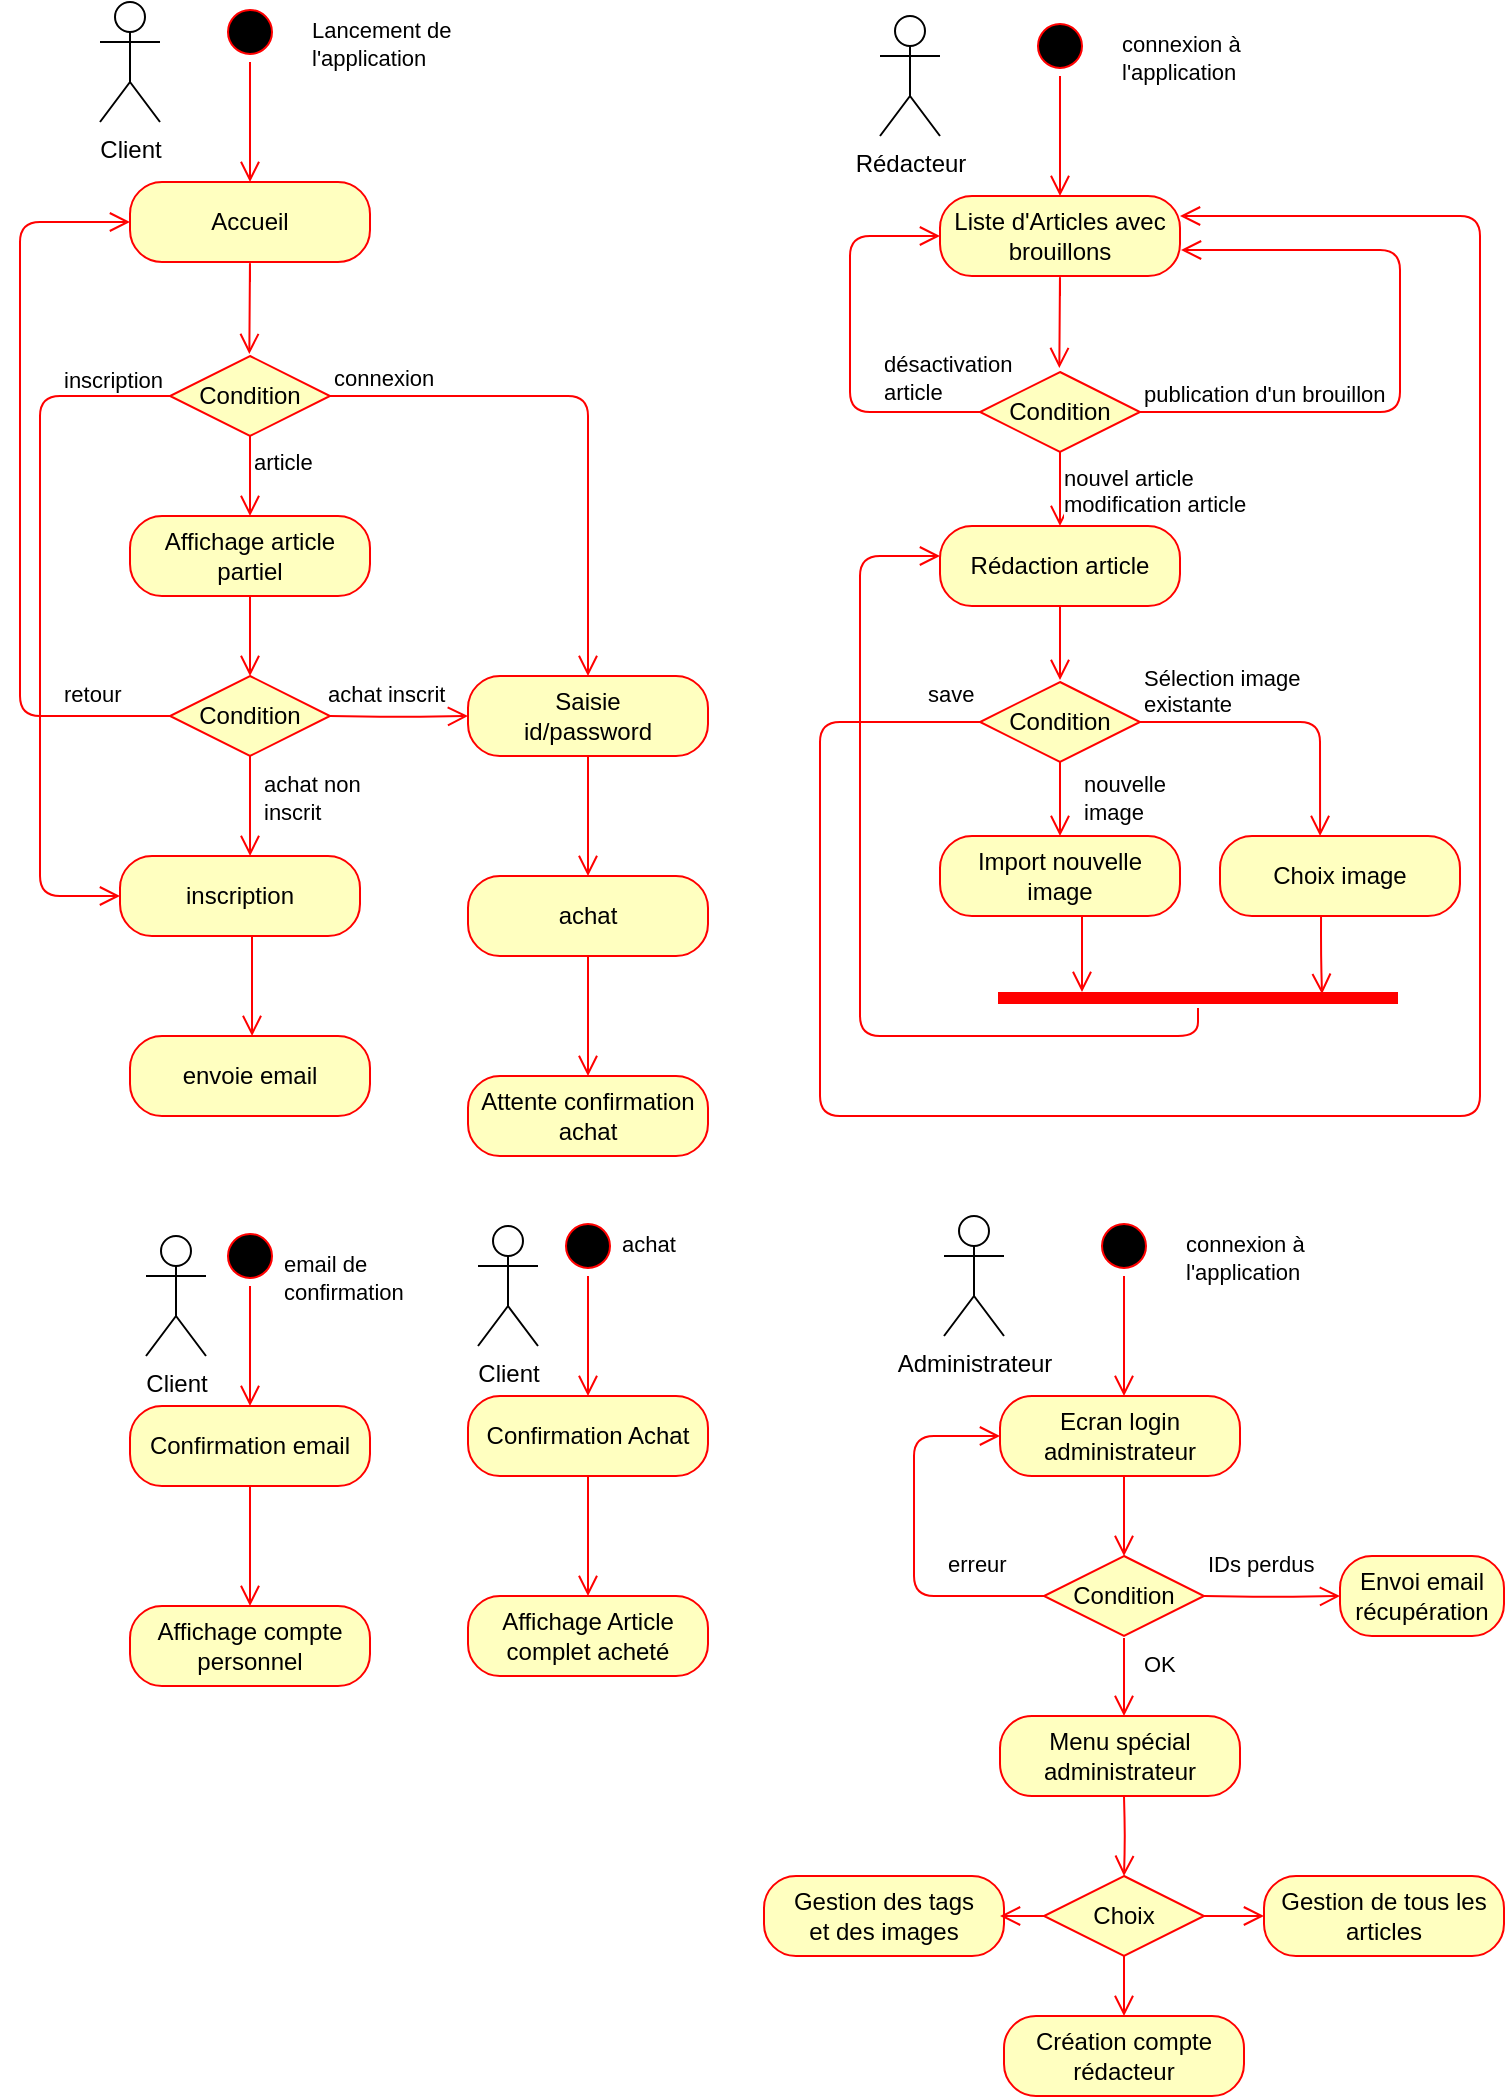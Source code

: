 <mxfile version="14.6.12" type="device"><diagram id="3rWrShMHE93Ierf2Pg5C" name="Page-1"><mxGraphModel dx="1360" dy="954" grid="1" gridSize="10" guides="1" tooltips="1" connect="1" arrows="1" fold="1" page="1" pageScale="1" pageWidth="827" pageHeight="1169" math="0" shadow="0"><root><mxCell id="0"/><mxCell id="1" parent="0"/><mxCell id="hWEQFtSJjJlN7xaY4b4n-1" value="Client" style="shape=umlActor;verticalLabelPosition=bottom;verticalAlign=top;html=1;" parent="1" vertex="1"><mxGeometry x="110" y="33" width="30" height="60" as="geometry"/></mxCell><mxCell id="hWEQFtSJjJlN7xaY4b4n-6" value="" style="ellipse;html=1;shape=startState;fillColor=#000000;strokeColor=#ff0000;" parent="1" vertex="1"><mxGeometry x="170" y="33" width="30" height="30" as="geometry"/></mxCell><mxCell id="hWEQFtSJjJlN7xaY4b4n-7" value="" style="edgeStyle=orthogonalEdgeStyle;html=1;verticalAlign=bottom;endArrow=open;endSize=8;strokeColor=#ff0000;" parent="1" source="hWEQFtSJjJlN7xaY4b4n-6" edge="1"><mxGeometry relative="1" as="geometry"><mxPoint x="185" y="123" as="targetPoint"/></mxGeometry></mxCell><mxCell id="hWEQFtSJjJlN7xaY4b4n-8" value="Accueil" style="rounded=1;whiteSpace=wrap;html=1;arcSize=40;fontColor=#000000;fillColor=#ffffc0;strokeColor=#ff0000;" parent="1" vertex="1"><mxGeometry x="125" y="123" width="120" height="40" as="geometry"/></mxCell><mxCell id="hWEQFtSJjJlN7xaY4b4n-9" value="" style="edgeStyle=orthogonalEdgeStyle;html=1;verticalAlign=bottom;endArrow=open;endSize=8;strokeColor=#ff0000;" parent="1" edge="1"><mxGeometry relative="1" as="geometry"><mxPoint x="184.67" y="209" as="targetPoint"/><mxPoint x="185" y="173" as="sourcePoint"/><Array as="points"><mxPoint x="185" y="160"/><mxPoint x="185" y="160"/></Array></mxGeometry></mxCell><mxCell id="hWEQFtSJjJlN7xaY4b4n-16" value="Condition" style="rhombus;whiteSpace=wrap;html=1;fillColor=#ffffc0;strokeColor=#ff0000;" parent="1" vertex="1"><mxGeometry x="145" y="210" width="80" height="40" as="geometry"/></mxCell><mxCell id="hWEQFtSJjJlN7xaY4b4n-17" value="connexion" style="edgeStyle=orthogonalEdgeStyle;html=1;align=left;verticalAlign=bottom;endArrow=open;endSize=8;strokeColor=#ff0000;entryX=0.5;entryY=0;entryDx=0;entryDy=0;" parent="1" source="hWEQFtSJjJlN7xaY4b4n-16" target="hWEQFtSJjJlN7xaY4b4n-21" edge="1"><mxGeometry x="-1" relative="1" as="geometry"><mxPoint x="320" y="280" as="targetPoint"/></mxGeometry></mxCell><mxCell id="hWEQFtSJjJlN7xaY4b4n-18" value="article" style="edgeStyle=orthogonalEdgeStyle;html=1;align=left;verticalAlign=top;endArrow=open;endSize=8;strokeColor=#ff0000;" parent="1" source="hWEQFtSJjJlN7xaY4b4n-16" edge="1"><mxGeometry x="-1" relative="1" as="geometry"><mxPoint x="185" y="290" as="targetPoint"/></mxGeometry></mxCell><mxCell id="hWEQFtSJjJlN7xaY4b4n-20" value="Condition" style="rhombus;whiteSpace=wrap;html=1;fillColor=#ffffc0;strokeColor=#ff0000;" parent="1" vertex="1"><mxGeometry x="145" y="370" width="80" height="40" as="geometry"/></mxCell><mxCell id="hWEQFtSJjJlN7xaY4b4n-21" value="Saisie&lt;br&gt;id/password" style="rounded=1;whiteSpace=wrap;html=1;arcSize=40;fontColor=#000000;fillColor=#ffffc0;strokeColor=#ff0000;" parent="1" vertex="1"><mxGeometry x="294" y="370" width="120" height="40" as="geometry"/></mxCell><mxCell id="hWEQFtSJjJlN7xaY4b4n-22" value="Affichage article partiel" style="rounded=1;whiteSpace=wrap;html=1;arcSize=40;fontColor=#000000;fillColor=#ffffc0;strokeColor=#ff0000;" parent="1" vertex="1"><mxGeometry x="125" y="290" width="120" height="40" as="geometry"/></mxCell><mxCell id="hWEQFtSJjJlN7xaY4b4n-24" value="" style="edgeStyle=orthogonalEdgeStyle;html=1;align=left;verticalAlign=top;endArrow=open;endSize=8;strokeColor=#ff0000;" parent="1" edge="1"><mxGeometry x="-1" relative="1" as="geometry"><mxPoint x="185" y="370" as="targetPoint"/><mxPoint x="185" y="330" as="sourcePoint"/></mxGeometry></mxCell><mxCell id="hWEQFtSJjJlN7xaY4b4n-25" value="" style="edgeStyle=orthogonalEdgeStyle;html=1;align=left;verticalAlign=top;endArrow=open;endSize=8;strokeColor=#ff0000;entryX=0;entryY=0.5;entryDx=0;entryDy=0;" parent="1" target="hWEQFtSJjJlN7xaY4b4n-21" edge="1"><mxGeometry x="-1" relative="1" as="geometry"><mxPoint x="290" y="390" as="targetPoint"/><mxPoint x="225" y="390" as="sourcePoint"/><Array as="points"/></mxGeometry></mxCell><mxCell id="hWEQFtSJjJlN7xaY4b4n-26" value="&lt;font face=&quot;helvetica&quot;&gt;&lt;span style=&quot;font-size: 11px ; background-color: rgb(255 , 255 , 255)&quot;&gt;achat inscrit&lt;/span&gt;&lt;/font&gt;" style="text;whiteSpace=wrap;html=1;" parent="1" vertex="1"><mxGeometry x="222" y="365" width="80" height="30" as="geometry"/></mxCell><mxCell id="hWEQFtSJjJlN7xaY4b4n-27" value="inscription" style="rounded=1;whiteSpace=wrap;html=1;arcSize=40;fontColor=#000000;fillColor=#ffffc0;strokeColor=#ff0000;" parent="1" vertex="1"><mxGeometry x="120" y="460" width="120" height="40" as="geometry"/></mxCell><mxCell id="hWEQFtSJjJlN7xaY4b4n-28" value="" style="edgeStyle=orthogonalEdgeStyle;html=1;align=left;verticalAlign=bottom;endArrow=open;endSize=8;strokeColor=#ff0000;exitX=0;exitY=0.5;exitDx=0;exitDy=0;" parent="1" source="hWEQFtSJjJlN7xaY4b4n-16" edge="1"><mxGeometry x="-1" y="-41" relative="1" as="geometry"><mxPoint x="120" y="480" as="targetPoint"/><mxPoint x="143" y="230" as="sourcePoint"/><Array as="points"><mxPoint x="80" y="230"/><mxPoint x="80" y="480"/></Array><mxPoint x="40" y="31" as="offset"/></mxGeometry></mxCell><mxCell id="hWEQFtSJjJlN7xaY4b4n-29" value="&lt;span style=&quot;color: rgb(0 , 0 , 0) ; font-family: &amp;#34;helvetica&amp;#34; ; font-size: 11px ; font-style: normal ; font-weight: normal ; letter-spacing: normal ; text-align: left ; text-indent: 0px ; text-transform: none ; word-spacing: 0px ; background-color: rgb(255 , 255 , 255) ; text-decoration: none ; display: inline ; float: none&quot;&gt;inscription&lt;/span&gt;" style="text;whiteSpace=wrap;html=1;" parent="1" vertex="1"><mxGeometry x="90" y="208" width="50" height="30" as="geometry"/></mxCell><mxCell id="hWEQFtSJjJlN7xaY4b4n-33" value="" style="edgeStyle=orthogonalEdgeStyle;html=1;verticalAlign=bottom;endArrow=open;endSize=8;strokeColor=#ff0000;exitX=0.5;exitY=1;exitDx=0;exitDy=0;entryX=0.542;entryY=0;entryDx=0;entryDy=0;entryPerimeter=0;" parent="1" source="hWEQFtSJjJlN7xaY4b4n-20" target="hWEQFtSJjJlN7xaY4b4n-27" edge="1"><mxGeometry relative="1" as="geometry"><mxPoint x="310" y="511.333" as="targetPoint"/><mxPoint x="320" y="440" as="sourcePoint"/><Array as="points"><mxPoint x="185" y="450"/><mxPoint x="185" y="450"/></Array></mxGeometry></mxCell><mxCell id="hWEQFtSJjJlN7xaY4b4n-34" value="&lt;font face=&quot;helvetica&quot;&gt;&lt;span style=&quot;font-size: 11px ; background-color: rgb(255 , 255 , 255)&quot;&gt;achat non inscrit&lt;/span&gt;&lt;/font&gt;" style="text;whiteSpace=wrap;html=1;" parent="1" vertex="1"><mxGeometry x="190" y="410" width="80" height="30" as="geometry"/></mxCell><mxCell id="hWEQFtSJjJlN7xaY4b4n-35" value="" style="edgeStyle=orthogonalEdgeStyle;html=1;verticalAlign=bottom;endArrow=open;endSize=8;strokeColor=#ff0000;exitX=0.5;exitY=1;exitDx=0;exitDy=0;entryX=0.542;entryY=0;entryDx=0;entryDy=0;entryPerimeter=0;" parent="1" edge="1"><mxGeometry relative="1" as="geometry"><mxPoint x="186.04" y="550" as="targetPoint"/><mxPoint x="186" y="500" as="sourcePoint"/><Array as="points"><mxPoint x="186" y="540"/><mxPoint x="186" y="540"/></Array></mxGeometry></mxCell><mxCell id="hWEQFtSJjJlN7xaY4b4n-36" value="envoie email" style="rounded=1;whiteSpace=wrap;html=1;arcSize=40;fontColor=#000000;fillColor=#ffffc0;strokeColor=#ff0000;" parent="1" vertex="1"><mxGeometry x="125" y="550" width="120" height="40" as="geometry"/></mxCell><mxCell id="hWEQFtSJjJlN7xaY4b4n-38" value="achat" style="rounded=1;whiteSpace=wrap;html=1;arcSize=40;fontColor=#000000;fillColor=#ffffc0;strokeColor=#ff0000;" parent="1" vertex="1"><mxGeometry x="294" y="470" width="120" height="40" as="geometry"/></mxCell><mxCell id="hWEQFtSJjJlN7xaY4b4n-39" value="" style="edgeStyle=orthogonalEdgeStyle;html=1;verticalAlign=bottom;endArrow=open;endSize=8;strokeColor=#ff0000;exitX=0.5;exitY=1;exitDx=0;exitDy=0;entryX=0.5;entryY=0;entryDx=0;entryDy=0;" parent="1" source="hWEQFtSJjJlN7xaY4b4n-21" target="hWEQFtSJjJlN7xaY4b4n-38" edge="1"><mxGeometry relative="1" as="geometry"><mxPoint x="196.04" y="560" as="targetPoint"/><mxPoint x="196" y="510" as="sourcePoint"/><Array as="points"><mxPoint x="354" y="440"/><mxPoint x="354" y="440"/></Array></mxGeometry></mxCell><mxCell id="hWEQFtSJjJlN7xaY4b4n-40" value="" style="edgeStyle=orthogonalEdgeStyle;html=1;verticalAlign=bottom;endArrow=open;endSize=8;strokeColor=#ff0000;exitX=0.5;exitY=1;exitDx=0;exitDy=0;" parent="1" source="hWEQFtSJjJlN7xaY4b4n-38" edge="1"><mxGeometry relative="1" as="geometry"><mxPoint x="354" y="570" as="targetPoint"/><mxPoint x="364" y="420" as="sourcePoint"/><Array as="points"><mxPoint x="354" y="540"/><mxPoint x="354" y="540"/></Array></mxGeometry></mxCell><mxCell id="hWEQFtSJjJlN7xaY4b4n-41" value="Attente confirmation achat" style="rounded=1;whiteSpace=wrap;html=1;arcSize=40;fontColor=#000000;fillColor=#ffffc0;strokeColor=#ff0000;" parent="1" vertex="1"><mxGeometry x="294" y="570" width="120" height="40" as="geometry"/></mxCell><mxCell id="hWEQFtSJjJlN7xaY4b4n-43" value="" style="edgeStyle=orthogonalEdgeStyle;html=1;align=left;verticalAlign=bottom;endArrow=open;endSize=8;strokeColor=#ff0000;exitX=0;exitY=0.5;exitDx=0;exitDy=0;entryX=0;entryY=0.5;entryDx=0;entryDy=0;" parent="1" target="hWEQFtSJjJlN7xaY4b4n-8" edge="1"><mxGeometry x="-1" y="-41" relative="1" as="geometry"><mxPoint x="100" y="290" as="targetPoint"/><mxPoint x="145" y="390" as="sourcePoint"/><Array as="points"><mxPoint x="70" y="390"/><mxPoint x="70" y="143"/></Array><mxPoint x="40" y="31" as="offset"/></mxGeometry></mxCell><mxCell id="hWEQFtSJjJlN7xaY4b4n-44" value="&lt;font face=&quot;helvetica&quot;&gt;&lt;span style=&quot;font-size: 11px ; background-color: rgb(255 , 255 , 255)&quot;&gt;retour&lt;/span&gt;&lt;/font&gt;" style="text;whiteSpace=wrap;html=1;" parent="1" vertex="1"><mxGeometry x="90" y="365" width="80" height="30" as="geometry"/></mxCell><mxCell id="zbaD4pPlYEmCju78Uwr5-1" value="" style="ellipse;html=1;shape=startState;fillColor=#000000;strokeColor=#ff0000;" parent="1" vertex="1"><mxGeometry x="339" y="640" width="30" height="30" as="geometry"/></mxCell><mxCell id="zbaD4pPlYEmCju78Uwr5-2" value="" style="edgeStyle=orthogonalEdgeStyle;html=1;verticalAlign=bottom;endArrow=open;endSize=8;strokeColor=#ff0000;" parent="1" source="zbaD4pPlYEmCju78Uwr5-1" edge="1"><mxGeometry relative="1" as="geometry"><mxPoint x="354" y="730" as="targetPoint"/></mxGeometry></mxCell><mxCell id="zbaD4pPlYEmCju78Uwr5-3" value="Confirmation Achat" style="rounded=1;whiteSpace=wrap;html=1;arcSize=40;fontColor=#000000;fillColor=#ffffc0;strokeColor=#ff0000;" parent="1" vertex="1"><mxGeometry x="294" y="730" width="120" height="40" as="geometry"/></mxCell><mxCell id="zbaD4pPlYEmCju78Uwr5-5" value="" style="edgeStyle=orthogonalEdgeStyle;html=1;verticalAlign=bottom;endArrow=open;endSize=8;strokeColor=#ff0000;exitX=0.5;exitY=1;exitDx=0;exitDy=0;" parent="1" source="zbaD4pPlYEmCju78Uwr5-3" edge="1"><mxGeometry relative="1" as="geometry"><mxPoint x="354" y="830" as="targetPoint"/><mxPoint x="364" y="680" as="sourcePoint"/></mxGeometry></mxCell><mxCell id="zbaD4pPlYEmCju78Uwr5-6" value="Affichage Article complet acheté" style="rounded=1;whiteSpace=wrap;html=1;arcSize=40;fontColor=#000000;fillColor=#ffffc0;strokeColor=#ff0000;" parent="1" vertex="1"><mxGeometry x="294" y="830" width="120" height="40" as="geometry"/></mxCell><mxCell id="zbaD4pPlYEmCju78Uwr5-7" value="" style="ellipse;html=1;shape=startState;fillColor=#000000;strokeColor=#ff0000;" parent="1" vertex="1"><mxGeometry x="170" y="645" width="30" height="30" as="geometry"/></mxCell><mxCell id="zbaD4pPlYEmCju78Uwr5-8" value="" style="edgeStyle=orthogonalEdgeStyle;html=1;verticalAlign=bottom;endArrow=open;endSize=8;strokeColor=#ff0000;" parent="1" source="zbaD4pPlYEmCju78Uwr5-7" edge="1"><mxGeometry relative="1" as="geometry"><mxPoint x="185" y="735" as="targetPoint"/></mxGeometry></mxCell><mxCell id="zbaD4pPlYEmCju78Uwr5-9" value="Confirmation email" style="rounded=1;whiteSpace=wrap;html=1;arcSize=40;fontColor=#000000;fillColor=#ffffc0;strokeColor=#ff0000;" parent="1" vertex="1"><mxGeometry x="125" y="735" width="120" height="40" as="geometry"/></mxCell><mxCell id="zbaD4pPlYEmCju78Uwr5-10" value="" style="edgeStyle=orthogonalEdgeStyle;html=1;verticalAlign=bottom;endArrow=open;endSize=8;strokeColor=#ff0000;exitX=0.5;exitY=1;exitDx=0;exitDy=0;" parent="1" source="zbaD4pPlYEmCju78Uwr5-9" edge="1"><mxGeometry relative="1" as="geometry"><mxPoint x="185" y="835" as="targetPoint"/><mxPoint x="195" y="685" as="sourcePoint"/></mxGeometry></mxCell><mxCell id="zbaD4pPlYEmCju78Uwr5-11" value="Affichage compte personnel" style="rounded=1;whiteSpace=wrap;html=1;arcSize=40;fontColor=#000000;fillColor=#ffffc0;strokeColor=#ff0000;" parent="1" vertex="1"><mxGeometry x="125" y="835" width="120" height="40" as="geometry"/></mxCell><mxCell id="zbaD4pPlYEmCju78Uwr5-12" value="&lt;font face=&quot;helvetica&quot;&gt;&lt;span style=&quot;font-size: 11px ; background-color: rgb(255 , 255 , 255)&quot;&gt;Lancement de l'application&lt;/span&gt;&lt;/font&gt;" style="text;whiteSpace=wrap;html=1;" parent="1" vertex="1"><mxGeometry x="214" y="33" width="80" height="30" as="geometry"/></mxCell><mxCell id="zbaD4pPlYEmCju78Uwr5-13" value="&lt;font face=&quot;helvetica&quot;&gt;&lt;span style=&quot;font-size: 11px ; background-color: rgb(255 , 255 , 255)&quot;&gt;achat&lt;/span&gt;&lt;/font&gt;" style="text;whiteSpace=wrap;html=1;" parent="1" vertex="1"><mxGeometry x="369" y="640" width="40" height="30" as="geometry"/></mxCell><mxCell id="zbaD4pPlYEmCju78Uwr5-14" value="&lt;font face=&quot;helvetica&quot;&gt;&lt;span style=&quot;font-size: 11px ; background-color: rgb(255 , 255 , 255)&quot;&gt;email de confirmation&lt;/span&gt;&lt;/font&gt;" style="text;whiteSpace=wrap;html=1;" parent="1" vertex="1"><mxGeometry x="200" y="650" width="80" height="30" as="geometry"/></mxCell><mxCell id="zbaD4pPlYEmCju78Uwr5-15" value="Rédacteur" style="shape=umlActor;verticalLabelPosition=bottom;verticalAlign=top;html=1;" parent="1" vertex="1"><mxGeometry x="500" y="40" width="30" height="60" as="geometry"/></mxCell><mxCell id="zbaD4pPlYEmCju78Uwr5-18" value="" style="ellipse;html=1;shape=startState;fillColor=#000000;strokeColor=#ff0000;" parent="1" vertex="1"><mxGeometry x="575" y="40" width="30" height="30" as="geometry"/></mxCell><mxCell id="zbaD4pPlYEmCju78Uwr5-19" value="" style="edgeStyle=orthogonalEdgeStyle;html=1;verticalAlign=bottom;endArrow=open;endSize=8;strokeColor=#ff0000;" parent="1" source="zbaD4pPlYEmCju78Uwr5-18" edge="1"><mxGeometry relative="1" as="geometry"><mxPoint x="590" y="130" as="targetPoint"/></mxGeometry></mxCell><mxCell id="zbaD4pPlYEmCju78Uwr5-20" value="Liste d'Articles avec brouillons" style="rounded=1;whiteSpace=wrap;html=1;arcSize=40;fontColor=#000000;fillColor=#ffffc0;strokeColor=#ff0000;" parent="1" vertex="1"><mxGeometry x="530" y="130" width="120" height="40" as="geometry"/></mxCell><mxCell id="zbaD4pPlYEmCju78Uwr5-21" value="&lt;font face=&quot;helvetica&quot;&gt;&lt;span style=&quot;font-size: 11px ; background-color: rgb(255 , 255 , 255)&quot;&gt;connexion à l'application&lt;/span&gt;&lt;/font&gt;" style="text;whiteSpace=wrap;html=1;" parent="1" vertex="1"><mxGeometry x="619" y="40" width="80" height="30" as="geometry"/></mxCell><mxCell id="zbaD4pPlYEmCju78Uwr5-22" value="" style="edgeStyle=orthogonalEdgeStyle;html=1;verticalAlign=bottom;endArrow=open;endSize=8;strokeColor=#ff0000;" parent="1" edge="1"><mxGeometry relative="1" as="geometry"><mxPoint x="589.67" y="216" as="targetPoint"/><mxPoint x="590" y="180" as="sourcePoint"/><Array as="points"><mxPoint x="590" y="167"/><mxPoint x="590" y="167"/></Array></mxGeometry></mxCell><mxCell id="zbaD4pPlYEmCju78Uwr5-23" value="Condition" style="rhombus;whiteSpace=wrap;html=1;fillColor=#ffffc0;strokeColor=#ff0000;" parent="1" vertex="1"><mxGeometry x="550" y="218" width="80" height="40" as="geometry"/></mxCell><mxCell id="zbaD4pPlYEmCju78Uwr5-24" value="nouvel article&amp;nbsp;&lt;br&gt;modification article" style="edgeStyle=orthogonalEdgeStyle;html=1;align=left;verticalAlign=top;endArrow=open;endSize=8;strokeColor=#ff0000;" parent="1" source="zbaD4pPlYEmCju78Uwr5-23" edge="1"><mxGeometry x="-1" relative="1" as="geometry"><mxPoint x="590" y="295" as="targetPoint"/></mxGeometry></mxCell><mxCell id="zbaD4pPlYEmCju78Uwr5-25" value="" style="edgeStyle=orthogonalEdgeStyle;html=1;align=left;verticalAlign=bottom;endArrow=open;endSize=8;strokeColor=#ff0000;exitX=0;exitY=0.5;exitDx=0;exitDy=0;entryX=0;entryY=0.5;entryDx=0;entryDy=0;" parent="1" target="zbaD4pPlYEmCju78Uwr5-20" edge="1"><mxGeometry x="-1" y="-41" relative="1" as="geometry"><mxPoint x="525" y="150" as="targetPoint"/><mxPoint x="550" y="238" as="sourcePoint"/><Array as="points"><mxPoint x="485" y="238"/><mxPoint x="485" y="150"/></Array><mxPoint x="40" y="31" as="offset"/></mxGeometry></mxCell><mxCell id="zbaD4pPlYEmCju78Uwr5-26" value="&lt;span style=&quot;color: rgb(0 , 0 , 0) ; font-family: &amp;#34;helvetica&amp;#34; ; font-size: 11px ; font-style: normal ; font-weight: normal ; letter-spacing: normal ; text-align: left ; text-indent: 0px ; text-transform: none ; word-spacing: 0px ; background-color: rgb(255 , 255 , 255) ; text-decoration: none ; display: inline ; float: none&quot;&gt;désactivation&lt;br&gt;article&lt;br&gt;&lt;/span&gt;" style="text;whiteSpace=wrap;html=1;" parent="1" vertex="1"><mxGeometry x="500" y="200" width="50" height="30" as="geometry"/></mxCell><mxCell id="zbaD4pPlYEmCju78Uwr5-27" value="Rédaction article" style="rounded=1;whiteSpace=wrap;html=1;arcSize=40;fontColor=#000000;fillColor=#ffffc0;strokeColor=#ff0000;" parent="1" vertex="1"><mxGeometry x="530" y="295" width="120" height="40" as="geometry"/></mxCell><mxCell id="zbaD4pPlYEmCju78Uwr5-29" value="publication d'un brouillon" style="edgeStyle=orthogonalEdgeStyle;html=1;align=left;verticalAlign=bottom;endArrow=open;endSize=8;strokeColor=#ff0000;entryX=1.004;entryY=0.663;entryDx=0;entryDy=0;entryPerimeter=0;" parent="1" target="zbaD4pPlYEmCju78Uwr5-20" edge="1"><mxGeometry x="-1" relative="1" as="geometry"><mxPoint x="780" y="170" as="targetPoint"/><mxPoint x="630" y="238" as="sourcePoint"/><Array as="points"><mxPoint x="760" y="238"/><mxPoint x="760" y="157"/><mxPoint x="651" y="157"/></Array></mxGeometry></mxCell><mxCell id="zbaD4pPlYEmCju78Uwr5-30" value="" style="edgeStyle=orthogonalEdgeStyle;html=1;align=left;verticalAlign=top;endArrow=open;endSize=8;strokeColor=#ff0000;" parent="1" edge="1"><mxGeometry x="-0.189" y="20" relative="1" as="geometry"><mxPoint x="590" y="372" as="targetPoint"/><mxPoint x="590" y="335" as="sourcePoint"/><mxPoint as="offset"/></mxGeometry></mxCell><mxCell id="zbaD4pPlYEmCju78Uwr5-31" value="Import nouvelle image" style="rounded=1;whiteSpace=wrap;html=1;arcSize=40;fontColor=#000000;fillColor=#ffffc0;strokeColor=#ff0000;" parent="1" vertex="1"><mxGeometry x="530" y="450" width="120" height="40" as="geometry"/></mxCell><mxCell id="zbaD4pPlYEmCju78Uwr5-32" value="Condition" style="rhombus;whiteSpace=wrap;html=1;fillColor=#ffffc0;strokeColor=#ff0000;" parent="1" vertex="1"><mxGeometry x="550" y="373" width="80" height="40" as="geometry"/></mxCell><mxCell id="zbaD4pPlYEmCju78Uwr5-33" value="" style="edgeStyle=orthogonalEdgeStyle;html=1;align=left;verticalAlign=top;endArrow=open;endSize=8;strokeColor=#ff0000;" parent="1" source="zbaD4pPlYEmCju78Uwr5-32" edge="1"><mxGeometry x="1" y="144" relative="1" as="geometry"><mxPoint x="590" y="450" as="targetPoint"/><mxPoint x="-24" y="80" as="offset"/></mxGeometry></mxCell><mxCell id="zbaD4pPlYEmCju78Uwr5-34" value="Sélection image&lt;br&gt;existante" style="edgeStyle=orthogonalEdgeStyle;html=1;align=left;verticalAlign=bottom;endArrow=open;endSize=8;strokeColor=#ff0000;entryX=0.417;entryY=0;entryDx=0;entryDy=0;entryPerimeter=0;" parent="1" target="zbaD4pPlYEmCju78Uwr5-36" edge="1"><mxGeometry x="-1" relative="1" as="geometry"><mxPoint x="720" y="440" as="targetPoint"/><mxPoint x="630" y="393" as="sourcePoint"/><Array as="points"><mxPoint x="720" y="393"/></Array></mxGeometry></mxCell><mxCell id="zbaD4pPlYEmCju78Uwr5-36" value="Choix image" style="rounded=1;whiteSpace=wrap;html=1;arcSize=40;fontColor=#000000;fillColor=#ffffc0;strokeColor=#ff0000;" parent="1" vertex="1"><mxGeometry x="670" y="450" width="120" height="40" as="geometry"/></mxCell><mxCell id="zbaD4pPlYEmCju78Uwr5-37" value="" style="shape=line;html=1;strokeWidth=6;strokeColor=#ff0000;" parent="1" vertex="1"><mxGeometry x="559" y="526" width="200" height="10" as="geometry"/></mxCell><mxCell id="zbaD4pPlYEmCju78Uwr5-38" value="" style="edgeStyle=orthogonalEdgeStyle;html=1;verticalAlign=bottom;endArrow=open;endSize=8;strokeColor=#ff0000;" parent="1" source="zbaD4pPlYEmCju78Uwr5-37" edge="1"><mxGeometry relative="1" as="geometry"><mxPoint x="530" y="310" as="targetPoint"/><Array as="points"><mxPoint x="659" y="550"/><mxPoint x="490" y="550"/><mxPoint x="490" y="310"/><mxPoint x="530" y="310"/></Array></mxGeometry></mxCell><mxCell id="zbaD4pPlYEmCju78Uwr5-39" value="" style="edgeStyle=orthogonalEdgeStyle;html=1;align=left;verticalAlign=top;endArrow=open;endSize=8;strokeColor=#ff0000;" parent="1" edge="1"><mxGeometry x="1" y="144" relative="1" as="geometry"><mxPoint x="601" y="528" as="targetPoint"/><mxPoint x="601" y="490" as="sourcePoint"/><mxPoint x="-24" y="80" as="offset"/></mxGeometry></mxCell><mxCell id="zbaD4pPlYEmCju78Uwr5-40" value="" style="edgeStyle=orthogonalEdgeStyle;html=1;align=left;verticalAlign=top;endArrow=open;endSize=8;strokeColor=#ff0000;exitX=0.421;exitY=1.025;exitDx=0;exitDy=0;exitPerimeter=0;" parent="1" edge="1"><mxGeometry x="1" y="144" relative="1" as="geometry"><mxPoint x="721" y="529" as="targetPoint"/><mxPoint x="720.52" y="490" as="sourcePoint"/><mxPoint x="-24" y="80" as="offset"/><Array as="points"><mxPoint x="721" y="510"/><mxPoint x="721" y="510"/></Array></mxGeometry></mxCell><mxCell id="zbaD4pPlYEmCju78Uwr5-41" value="" style="edgeStyle=orthogonalEdgeStyle;html=1;align=left;verticalAlign=bottom;endArrow=open;endSize=8;strokeColor=#ff0000;exitX=0;exitY=0.5;exitDx=0;exitDy=0;" parent="1" edge="1"><mxGeometry x="-1" y="-41" relative="1" as="geometry"><mxPoint x="650" y="140" as="targetPoint"/><mxPoint x="550" y="393" as="sourcePoint"/><Array as="points"><mxPoint x="470" y="393"/><mxPoint x="470" y="590"/><mxPoint x="800" y="590"/><mxPoint x="800" y="140"/><mxPoint x="650" y="140"/></Array><mxPoint x="40" y="31" as="offset"/></mxGeometry></mxCell><mxCell id="zbaD4pPlYEmCju78Uwr5-43" value="&lt;font face=&quot;helvetica&quot;&gt;&lt;span style=&quot;font-size: 11px ; background-color: rgb(255 , 255 , 255)&quot;&gt;nouvelle&lt;br&gt;image&lt;br&gt;&lt;/span&gt;&lt;/font&gt;" style="text;whiteSpace=wrap;html=1;" parent="1" vertex="1"><mxGeometry x="600" y="410" width="80" height="30" as="geometry"/></mxCell><mxCell id="zbaD4pPlYEmCju78Uwr5-44" value="&lt;font face=&quot;helvetica&quot;&gt;&lt;span style=&quot;font-size: 11px ; background-color: rgb(255 , 255 , 255)&quot;&gt;save&lt;br&gt;&lt;/span&gt;&lt;/font&gt;" style="text;whiteSpace=wrap;html=1;" parent="1" vertex="1"><mxGeometry x="522" y="365" width="50" height="30" as="geometry"/></mxCell><mxCell id="lHGjj7P5vlSfhtx5IKOe-1" value="Administrateur" style="shape=umlActor;verticalLabelPosition=bottom;verticalAlign=top;html=1;" parent="1" vertex="1"><mxGeometry x="532" y="640" width="30" height="60" as="geometry"/></mxCell><mxCell id="lHGjj7P5vlSfhtx5IKOe-2" value="" style="ellipse;html=1;shape=startState;fillColor=#000000;strokeColor=#ff0000;" parent="1" vertex="1"><mxGeometry x="607" y="640" width="30" height="30" as="geometry"/></mxCell><mxCell id="lHGjj7P5vlSfhtx5IKOe-3" value="" style="edgeStyle=orthogonalEdgeStyle;html=1;verticalAlign=bottom;endArrow=open;endSize=8;strokeColor=#ff0000;" parent="1" source="lHGjj7P5vlSfhtx5IKOe-2" edge="1"><mxGeometry relative="1" as="geometry"><mxPoint x="622" y="730" as="targetPoint"/></mxGeometry></mxCell><mxCell id="lHGjj7P5vlSfhtx5IKOe-5" value="&lt;font face=&quot;helvetica&quot;&gt;&lt;span style=&quot;font-size: 11px ; background-color: rgb(255 , 255 , 255)&quot;&gt;connexion à l'application&lt;/span&gt;&lt;/font&gt;" style="text;whiteSpace=wrap;html=1;" parent="1" vertex="1"><mxGeometry x="651" y="640" width="80" height="30" as="geometry"/></mxCell><mxCell id="lHGjj7P5vlSfhtx5IKOe-27" value="Choix" style="rhombus;whiteSpace=wrap;html=1;fillColor=#ffffc0;strokeColor=#ff0000;" parent="1" vertex="1"><mxGeometry x="582" y="970" width="80" height="40" as="geometry"/></mxCell><mxCell id="lHGjj7P5vlSfhtx5IKOe-29" value="Création compte rédacteur" style="rounded=1;whiteSpace=wrap;html=1;arcSize=40;fontColor=#000000;fillColor=#ffffc0;strokeColor=#ff0000;" parent="1" vertex="1"><mxGeometry x="562" y="1040" width="120" height="40" as="geometry"/></mxCell><mxCell id="lHGjj7P5vlSfhtx5IKOe-30" value="Gestion de tous les articles" style="rounded=1;whiteSpace=wrap;html=1;arcSize=40;fontColor=#000000;fillColor=#ffffc0;strokeColor=#ff0000;" parent="1" vertex="1"><mxGeometry x="692" y="970" width="120" height="40" as="geometry"/></mxCell><mxCell id="lHGjj7P5vlSfhtx5IKOe-31" value="Gestion des tags&lt;br&gt;et des images" style="rounded=1;whiteSpace=wrap;html=1;arcSize=40;fontColor=#000000;fillColor=#ffffc0;strokeColor=#ff0000;" parent="1" vertex="1"><mxGeometry x="442" y="970" width="120" height="40" as="geometry"/></mxCell><mxCell id="lHGjj7P5vlSfhtx5IKOe-32" value="" style="edgeStyle=orthogonalEdgeStyle;html=1;verticalAlign=bottom;endArrow=open;endSize=8;strokeColor=#ff0000;exitX=0.5;exitY=1;exitDx=0;exitDy=0;entryX=0.5;entryY=0;entryDx=0;entryDy=0;" parent="1" source="lHGjj7P5vlSfhtx5IKOe-27" target="lHGjj7P5vlSfhtx5IKOe-29" edge="1"><mxGeometry relative="1" as="geometry"><mxPoint x="364" y="1060" as="targetPoint"/><mxPoint x="364" y="1000" as="sourcePoint"/></mxGeometry></mxCell><mxCell id="lHGjj7P5vlSfhtx5IKOe-33" value="" style="edgeStyle=orthogonalEdgeStyle;html=1;verticalAlign=bottom;endArrow=open;endSize=8;strokeColor=#ff0000;exitX=1;exitY=0.5;exitDx=0;exitDy=0;entryX=0;entryY=0.5;entryDx=0;entryDy=0;" parent="1" source="lHGjj7P5vlSfhtx5IKOe-27" target="lHGjj7P5vlSfhtx5IKOe-30" edge="1"><mxGeometry relative="1" as="geometry"><mxPoint x="364" y="960" as="targetPoint"/><mxPoint x="364" y="900" as="sourcePoint"/></mxGeometry></mxCell><mxCell id="lHGjj7P5vlSfhtx5IKOe-34" value="" style="edgeStyle=orthogonalEdgeStyle;html=1;verticalAlign=bottom;endArrow=open;endSize=8;strokeColor=#ff0000;exitX=0;exitY=0.5;exitDx=0;exitDy=0;" parent="1" source="lHGjj7P5vlSfhtx5IKOe-27" edge="1"><mxGeometry relative="1" as="geometry"><mxPoint x="560" y="990" as="targetPoint"/><mxPoint x="580" y="990" as="sourcePoint"/></mxGeometry></mxCell><mxCell id="lHGjj7P5vlSfhtx5IKOe-35" value="Client" style="shape=umlActor;verticalLabelPosition=bottom;verticalAlign=top;html=1;" parent="1" vertex="1"><mxGeometry x="299" y="645" width="30" height="60" as="geometry"/></mxCell><mxCell id="lHGjj7P5vlSfhtx5IKOe-36" value="Client" style="shape=umlActor;verticalLabelPosition=bottom;verticalAlign=top;html=1;" parent="1" vertex="1"><mxGeometry x="133" y="650" width="30" height="60" as="geometry"/></mxCell><mxCell id="69mQVRtLoML8FL5iF1Wt-1" value="Ecran login administrateur" style="rounded=1;whiteSpace=wrap;html=1;arcSize=40;fontColor=#000000;fillColor=#ffffc0;strokeColor=#ff0000;" parent="1" vertex="1"><mxGeometry x="560" y="730" width="120" height="40" as="geometry"/></mxCell><mxCell id="69mQVRtLoML8FL5iF1Wt-2" value="Condition" style="rhombus;whiteSpace=wrap;html=1;fillColor=#ffffc0;strokeColor=#ff0000;" parent="1" vertex="1"><mxGeometry x="582" y="810" width="80" height="40" as="geometry"/></mxCell><mxCell id="69mQVRtLoML8FL5iF1Wt-3" value="" style="edgeStyle=orthogonalEdgeStyle;html=1;verticalAlign=bottom;endArrow=open;endSize=8;strokeColor=#ff0000;exitX=0.5;exitY=1;exitDx=0;exitDy=0;" parent="1" edge="1"><mxGeometry relative="1" as="geometry"><mxPoint x="622" y="810" as="targetPoint"/><mxPoint x="622" y="770" as="sourcePoint"/></mxGeometry></mxCell><mxCell id="69mQVRtLoML8FL5iF1Wt-4" value="Envoi email récupération" style="rounded=1;whiteSpace=wrap;html=1;arcSize=40;fontColor=#000000;fillColor=#ffffc0;strokeColor=#ff0000;" parent="1" vertex="1"><mxGeometry x="730" y="810" width="82" height="40" as="geometry"/></mxCell><mxCell id="69mQVRtLoML8FL5iF1Wt-5" value="" style="edgeStyle=orthogonalEdgeStyle;html=1;verticalAlign=bottom;endArrow=open;endSize=8;strokeColor=#ff0000;exitX=1;exitY=0.5;exitDx=0;exitDy=0;entryX=0;entryY=0.5;entryDx=0;entryDy=0;" parent="1" target="69mQVRtLoML8FL5iF1Wt-4" edge="1"><mxGeometry relative="1" as="geometry"><mxPoint x="364" y="800" as="targetPoint"/><mxPoint x="662" y="830" as="sourcePoint"/></mxGeometry></mxCell><mxCell id="69mQVRtLoML8FL5iF1Wt-6" value="" style="edgeStyle=orthogonalEdgeStyle;html=1;verticalAlign=bottom;endArrow=open;endSize=8;strokeColor=#ff0000;" parent="1" edge="1"><mxGeometry relative="1" as="geometry"><mxPoint x="622" y="890" as="targetPoint"/><mxPoint x="622" y="851" as="sourcePoint"/></mxGeometry></mxCell><mxCell id="69mQVRtLoML8FL5iF1Wt-7" value="" style="edgeStyle=orthogonalEdgeStyle;html=1;align=left;verticalAlign=bottom;endArrow=open;endSize=8;strokeColor=#ff0000;exitX=0;exitY=0.5;exitDx=0;exitDy=0;" parent="1" source="69mQVRtLoML8FL5iF1Wt-2" edge="1"><mxGeometry x="-1" y="-41" relative="1" as="geometry"><mxPoint x="560" y="750" as="targetPoint"/><mxPoint x="582" y="838" as="sourcePoint"/><Array as="points"><mxPoint x="517" y="830"/><mxPoint x="517" y="750"/></Array><mxPoint x="40" y="31" as="offset"/></mxGeometry></mxCell><mxCell id="69mQVRtLoML8FL5iF1Wt-8" value="&lt;font face=&quot;helvetica&quot;&gt;&lt;span style=&quot;font-size: 11px ; background-color: rgb(255 , 255 , 255)&quot;&gt;erreur&lt;br&gt;&lt;/span&gt;&lt;/font&gt;" style="text;whiteSpace=wrap;html=1;" parent="1" vertex="1"><mxGeometry x="532" y="800" width="50" height="30" as="geometry"/></mxCell><mxCell id="69mQVRtLoML8FL5iF1Wt-9" value="&lt;font face=&quot;helvetica&quot;&gt;&lt;span style=&quot;font-size: 11px ; background-color: rgb(255 , 255 , 255)&quot;&gt;IDs perdus&lt;br&gt;&lt;/span&gt;&lt;/font&gt;" style="text;whiteSpace=wrap;html=1;" parent="1" vertex="1"><mxGeometry x="662" y="800" width="68" height="30" as="geometry"/></mxCell><mxCell id="69mQVRtLoML8FL5iF1Wt-10" value="&lt;font face=&quot;helvetica&quot;&gt;&lt;span style=&quot;font-size: 11px ; background-color: rgb(255 , 255 , 255)&quot;&gt;OK&lt;br&gt;&lt;/span&gt;&lt;/font&gt;" style="text;whiteSpace=wrap;html=1;" parent="1" vertex="1"><mxGeometry x="630" y="850" width="50" height="30" as="geometry"/></mxCell><mxCell id="69mQVRtLoML8FL5iF1Wt-11" value="Menu spécial administrateur" style="rounded=1;whiteSpace=wrap;html=1;arcSize=40;fontColor=#000000;fillColor=#ffffc0;strokeColor=#ff0000;" parent="1" vertex="1"><mxGeometry x="560" y="890" width="120" height="40" as="geometry"/></mxCell><mxCell id="69mQVRtLoML8FL5iF1Wt-13" value="" style="edgeStyle=orthogonalEdgeStyle;html=1;verticalAlign=bottom;endArrow=open;endSize=8;strokeColor=#ff0000;entryX=0.5;entryY=0;entryDx=0;entryDy=0;" parent="1" target="lHGjj7P5vlSfhtx5IKOe-27" edge="1"><mxGeometry relative="1" as="geometry"><mxPoint x="632" y="900" as="targetPoint"/><mxPoint x="622" y="930" as="sourcePoint"/></mxGeometry></mxCell></root></mxGraphModel></diagram></mxfile>
